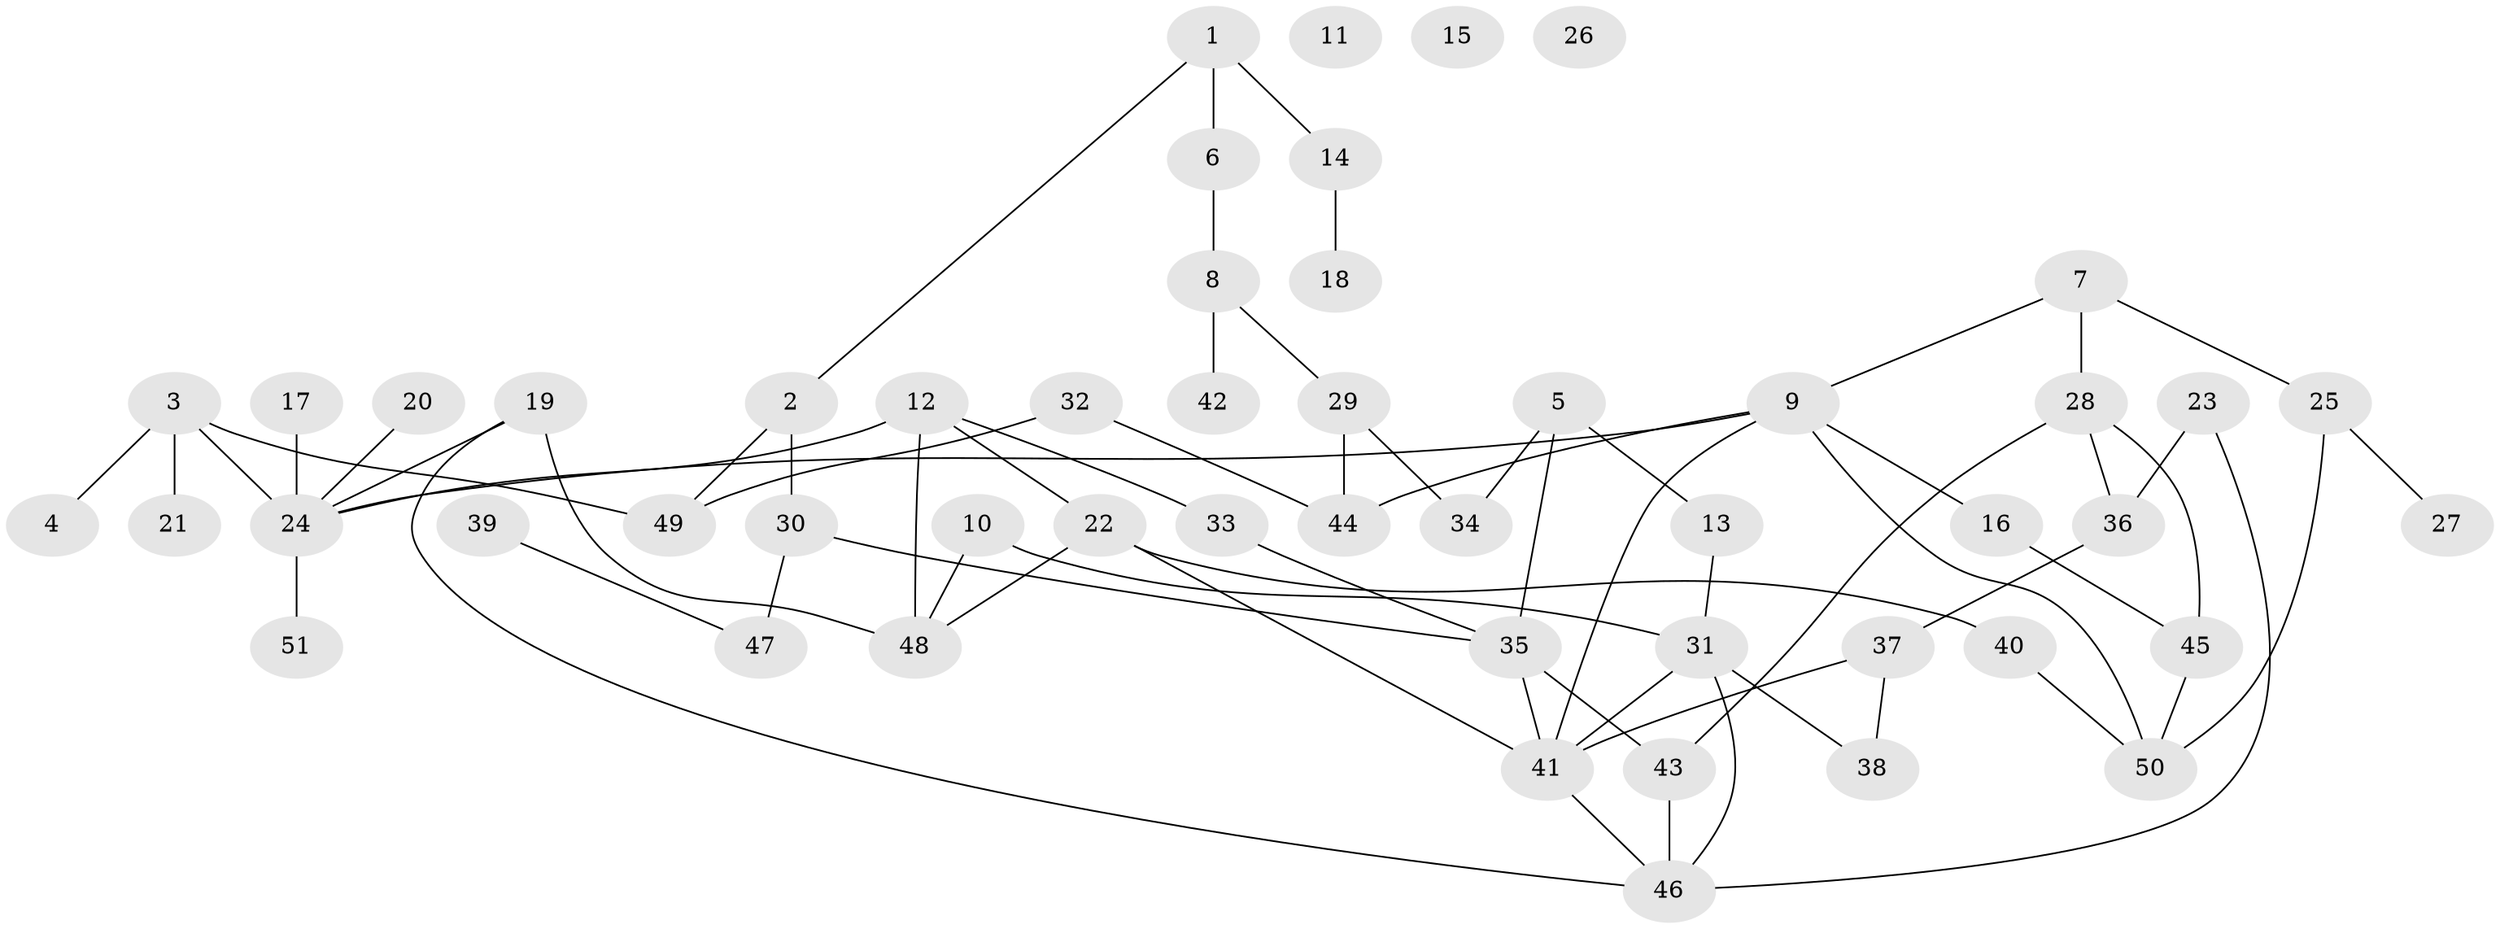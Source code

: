 // coarse degree distribution, {5: 0.2, 8: 0.05, 9: 0.05, 4: 0.05, 0: 0.15, 1: 0.3, 3: 0.15, 2: 0.05}
// Generated by graph-tools (version 1.1) at 2025/16/03/04/25 18:16:46]
// undirected, 51 vertices, 68 edges
graph export_dot {
graph [start="1"]
  node [color=gray90,style=filled];
  1;
  2;
  3;
  4;
  5;
  6;
  7;
  8;
  9;
  10;
  11;
  12;
  13;
  14;
  15;
  16;
  17;
  18;
  19;
  20;
  21;
  22;
  23;
  24;
  25;
  26;
  27;
  28;
  29;
  30;
  31;
  32;
  33;
  34;
  35;
  36;
  37;
  38;
  39;
  40;
  41;
  42;
  43;
  44;
  45;
  46;
  47;
  48;
  49;
  50;
  51;
  1 -- 2;
  1 -- 6;
  1 -- 14;
  2 -- 30;
  2 -- 49;
  3 -- 4;
  3 -- 21;
  3 -- 24;
  3 -- 49;
  5 -- 13;
  5 -- 34;
  5 -- 35;
  6 -- 8;
  7 -- 9;
  7 -- 25;
  7 -- 28;
  8 -- 29;
  8 -- 42;
  9 -- 16;
  9 -- 24;
  9 -- 41;
  9 -- 44;
  9 -- 50;
  10 -- 31;
  10 -- 48;
  12 -- 22;
  12 -- 24;
  12 -- 33;
  12 -- 48;
  13 -- 31;
  14 -- 18;
  16 -- 45;
  17 -- 24;
  19 -- 24;
  19 -- 46;
  19 -- 48;
  20 -- 24;
  22 -- 40;
  22 -- 41;
  22 -- 48;
  23 -- 36;
  23 -- 46;
  24 -- 51;
  25 -- 27;
  25 -- 50;
  28 -- 36;
  28 -- 43;
  28 -- 45;
  29 -- 34;
  29 -- 44;
  30 -- 35;
  30 -- 47;
  31 -- 38;
  31 -- 41;
  31 -- 46;
  32 -- 44;
  32 -- 49;
  33 -- 35;
  35 -- 41;
  35 -- 43;
  36 -- 37;
  37 -- 38;
  37 -- 41;
  39 -- 47;
  40 -- 50;
  41 -- 46;
  43 -- 46;
  45 -- 50;
}
